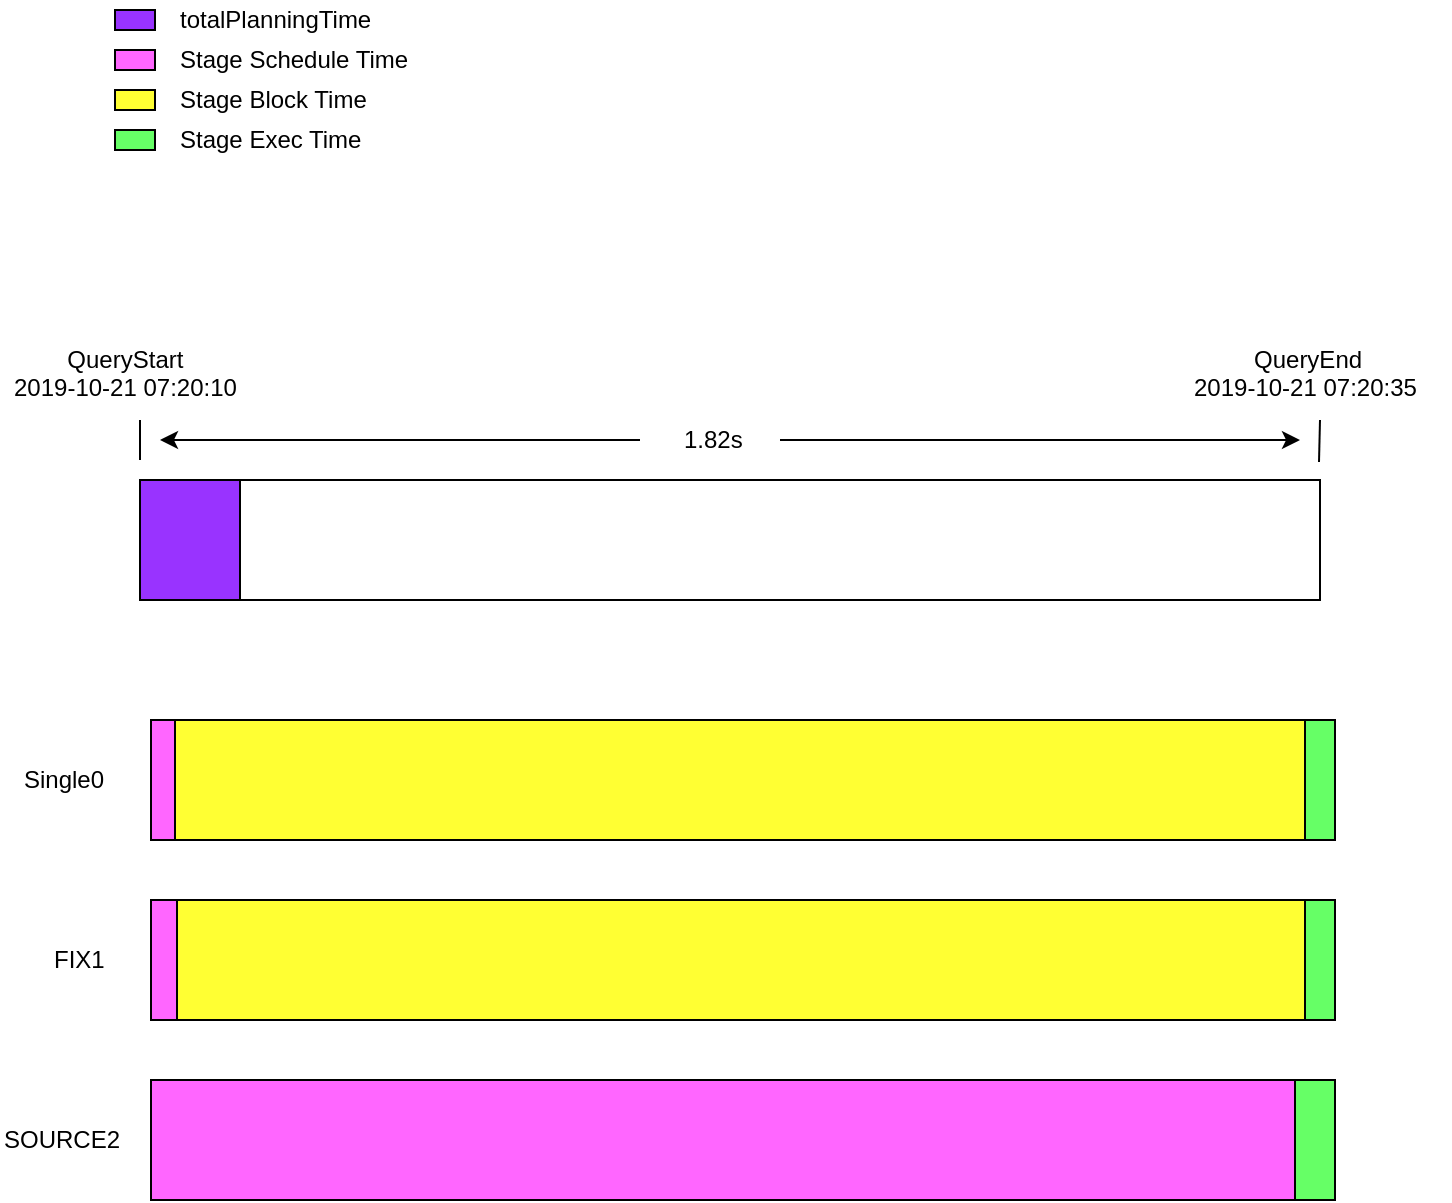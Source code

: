<mxfile version="12.1.3" type="github" pages="1">
  <diagram id="ged8otm65rm6iy9Q_Q3f" name="Page-1">
    <mxGraphModel dx="1186" dy="775" grid="1" gridSize="10" guides="1" tooltips="1" connect="1" arrows="1" fold="1" page="1" pageScale="1" pageWidth="2339" pageHeight="3300" math="0" shadow="0">
      <root>
        <mxCell id="0"/>
        <mxCell id="1" parent="0"/>
        <mxCell id="oYDNuprYBlXhLC5hWMCO-2" value="" style="rounded=0;whiteSpace=wrap;html=1;fillColor=#9933FF;" vertex="1" parent="1">
          <mxGeometry x="90" y="350" width="50" height="60" as="geometry"/>
        </mxCell>
        <mxCell id="oYDNuprYBlXhLC5hWMCO-5" value="" style="rounded=0;whiteSpace=wrap;html=1;" vertex="1" parent="1">
          <mxGeometry x="140" y="350" width="540" height="60" as="geometry"/>
        </mxCell>
        <mxCell id="oYDNuprYBlXhLC5hWMCO-6" value="" style="rounded=0;whiteSpace=wrap;html=1;fillColor=#9933FF;" vertex="1" parent="1">
          <mxGeometry x="77.5" y="115" width="20" height="10" as="geometry"/>
        </mxCell>
        <mxCell id="oYDNuprYBlXhLC5hWMCO-8" value="totalPlanningTime" style="text;html=1;resizable=0;points=[];autosize=1;align=left;verticalAlign=top;spacingTop=-4;" vertex="1" parent="1">
          <mxGeometry x="107.5" y="110" width="110" height="20" as="geometry"/>
        </mxCell>
        <mxCell id="oYDNuprYBlXhLC5hWMCO-13" value="" style="endArrow=none;html=1;" edge="1" parent="1">
          <mxGeometry width="50" height="50" relative="1" as="geometry">
            <mxPoint x="90" y="340" as="sourcePoint"/>
            <mxPoint x="90" y="320" as="targetPoint"/>
          </mxGeometry>
        </mxCell>
        <mxCell id="oYDNuprYBlXhLC5hWMCO-14" value="" style="endArrow=none;html=1;" edge="1" parent="1">
          <mxGeometry width="50" height="50" relative="1" as="geometry">
            <mxPoint x="679.5" y="341" as="sourcePoint"/>
            <mxPoint x="680" y="320" as="targetPoint"/>
          </mxGeometry>
        </mxCell>
        <mxCell id="oYDNuprYBlXhLC5hWMCO-15" value="" style="endArrow=classic;html=1;" edge="1" parent="1">
          <mxGeometry width="50" height="50" relative="1" as="geometry">
            <mxPoint x="410" y="330" as="sourcePoint"/>
            <mxPoint x="670" y="330" as="targetPoint"/>
          </mxGeometry>
        </mxCell>
        <mxCell id="oYDNuprYBlXhLC5hWMCO-16" value="" style="endArrow=classic;html=1;" edge="1" parent="1">
          <mxGeometry width="50" height="50" relative="1" as="geometry">
            <mxPoint x="340" y="330" as="sourcePoint"/>
            <mxPoint x="100" y="330" as="targetPoint"/>
          </mxGeometry>
        </mxCell>
        <mxCell id="oYDNuprYBlXhLC5hWMCO-17" value="1.82s" style="text;html=1;resizable=0;points=[];autosize=1;align=left;verticalAlign=top;spacingTop=-4;" vertex="1" parent="1">
          <mxGeometry x="360" y="320" width="40" height="20" as="geometry"/>
        </mxCell>
        <mxCell id="oYDNuprYBlXhLC5hWMCO-18" value="&amp;nbsp; &amp;nbsp; &amp;nbsp; &amp;nbsp; QueryStart&lt;br&gt;2019-10-21 07:20:10" style="text;html=1;resizable=0;points=[];autosize=1;align=left;verticalAlign=top;spacingTop=-4;" vertex="1" parent="1">
          <mxGeometry x="25" y="280" width="130" height="30" as="geometry"/>
        </mxCell>
        <mxCell id="oYDNuprYBlXhLC5hWMCO-19" value="&amp;nbsp; &amp;nbsp; &amp;nbsp; &amp;nbsp; &amp;nbsp;QueryEnd&lt;br&gt;2019-10-21 07:20:35" style="text;html=1;resizable=0;points=[];autosize=1;align=left;verticalAlign=top;spacingTop=-4;" vertex="1" parent="1">
          <mxGeometry x="615" y="280" width="130" height="30" as="geometry"/>
        </mxCell>
        <mxCell id="oYDNuprYBlXhLC5hWMCO-21" value="" style="rounded=0;whiteSpace=wrap;html=1;fillColor=#FF66FF;" vertex="1" parent="1">
          <mxGeometry x="95.5" y="470" width="12" height="60" as="geometry"/>
        </mxCell>
        <mxCell id="oYDNuprYBlXhLC5hWMCO-22" value="" style="rounded=0;whiteSpace=wrap;html=1;fillColor=#FF66FF;" vertex="1" parent="1">
          <mxGeometry x="95.5" y="650" width="573" height="60" as="geometry"/>
        </mxCell>
        <mxCell id="oYDNuprYBlXhLC5hWMCO-23" value="" style="rounded=0;whiteSpace=wrap;html=1;fillColor=#FF66FF;" vertex="1" parent="1">
          <mxGeometry x="95.5" y="560" width="13" height="60" as="geometry"/>
        </mxCell>
        <mxCell id="oYDNuprYBlXhLC5hWMCO-24" value="Single0" style="text;html=1;resizable=0;points=[];autosize=1;align=left;verticalAlign=top;spacingTop=-4;labelBackgroundColor=#ffffff;" vertex="1" parent="1">
          <mxGeometry x="30" y="490" width="60" height="20" as="geometry"/>
        </mxCell>
        <mxCell id="oYDNuprYBlXhLC5hWMCO-25" value="FIX1" style="text;html=1;resizable=0;points=[];autosize=1;align=left;verticalAlign=top;spacingTop=-4;" vertex="1" parent="1">
          <mxGeometry x="45" y="580" width="40" height="20" as="geometry"/>
        </mxCell>
        <mxCell id="oYDNuprYBlXhLC5hWMCO-26" value="SOURCE2" style="text;html=1;resizable=0;points=[];autosize=1;align=left;verticalAlign=top;spacingTop=-4;" vertex="1" parent="1">
          <mxGeometry x="20" y="670" width="70" height="20" as="geometry"/>
        </mxCell>
        <mxCell id="oYDNuprYBlXhLC5hWMCO-29" value="" style="rounded=0;whiteSpace=wrap;html=1;fillColor=#FF66FF;" vertex="1" parent="1">
          <mxGeometry x="77.5" y="135" width="20" height="10" as="geometry"/>
        </mxCell>
        <mxCell id="oYDNuprYBlXhLC5hWMCO-30" value="Stage Schedule Time" style="text;html=1;resizable=0;points=[];autosize=1;align=left;verticalAlign=top;spacingTop=-4;" vertex="1" parent="1">
          <mxGeometry x="107.5" y="130" width="130" height="20" as="geometry"/>
        </mxCell>
        <mxCell id="oYDNuprYBlXhLC5hWMCO-32" value="" style="rounded=0;whiteSpace=wrap;html=1;labelBackgroundColor=#00FFFF;fillColor=#66FF66;" vertex="1" parent="1">
          <mxGeometry x="667.5" y="650" width="20" height="60" as="geometry"/>
        </mxCell>
        <mxCell id="oYDNuprYBlXhLC5hWMCO-33" value="" style="rounded=0;whiteSpace=wrap;html=1;labelBackgroundColor=#00FFFF;fillColor=#FFFF33;gradientColor=none;" vertex="1" parent="1">
          <mxGeometry x="108.5" y="560" width="569" height="60" as="geometry"/>
        </mxCell>
        <mxCell id="oYDNuprYBlXhLC5hWMCO-34" value="" style="rounded=0;whiteSpace=wrap;html=1;labelBackgroundColor=#00FFFF;fillColor=#FFFF33;" vertex="1" parent="1">
          <mxGeometry x="107.5" y="470" width="570" height="60" as="geometry"/>
        </mxCell>
        <mxCell id="oYDNuprYBlXhLC5hWMCO-35" value="" style="rounded=0;whiteSpace=wrap;html=1;labelBackgroundColor=#00FFFF;fillColor=#66FF66;" vertex="1" parent="1">
          <mxGeometry x="672.5" y="560" width="15" height="60" as="geometry"/>
        </mxCell>
        <mxCell id="oYDNuprYBlXhLC5hWMCO-36" value="" style="rounded=0;whiteSpace=wrap;html=1;labelBackgroundColor=#00FFFF;fillColor=#66FF66;" vertex="1" parent="1">
          <mxGeometry x="672.5" y="470" width="15" height="60" as="geometry"/>
        </mxCell>
        <mxCell id="oYDNuprYBlXhLC5hWMCO-40" value="" style="rounded=0;whiteSpace=wrap;html=1;fillColor=#FFFF33;" vertex="1" parent="1">
          <mxGeometry x="77.5" y="155" width="20" height="10" as="geometry"/>
        </mxCell>
        <mxCell id="oYDNuprYBlXhLC5hWMCO-41" value="Stage Block Time" style="text;html=1;resizable=0;points=[];autosize=1;align=left;verticalAlign=top;spacingTop=-4;" vertex="1" parent="1">
          <mxGeometry x="107.5" y="150" width="110" height="20" as="geometry"/>
        </mxCell>
        <mxCell id="oYDNuprYBlXhLC5hWMCO-42" value="" style="rounded=0;whiteSpace=wrap;html=1;fillColor=#66FF66;" vertex="1" parent="1">
          <mxGeometry x="77.5" y="175" width="20" height="10" as="geometry"/>
        </mxCell>
        <mxCell id="oYDNuprYBlXhLC5hWMCO-44" value="Stage Exec Time" style="text;html=1;resizable=0;points=[];autosize=1;align=left;verticalAlign=top;spacingTop=-4;" vertex="1" parent="1">
          <mxGeometry x="107.5" y="170" width="110" height="20" as="geometry"/>
        </mxCell>
      </root>
    </mxGraphModel>
  </diagram>
</mxfile>
